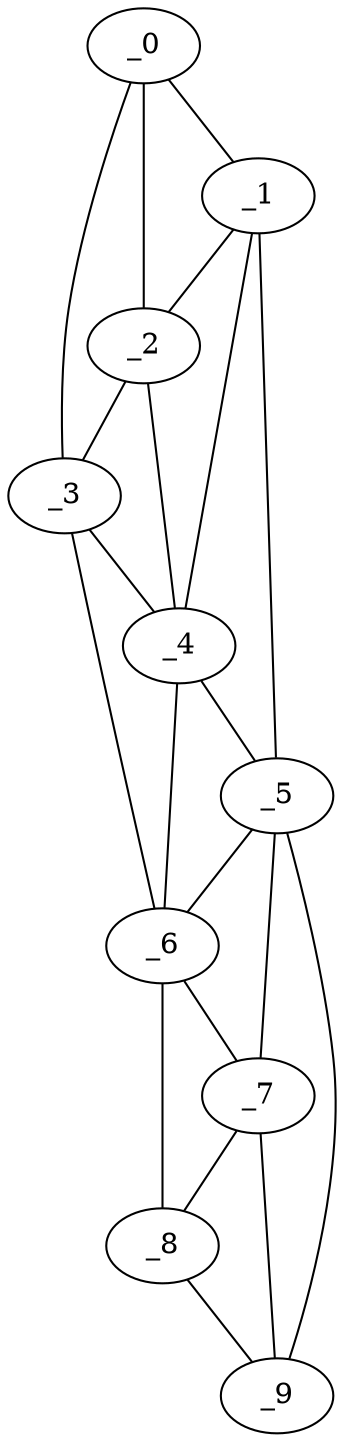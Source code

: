 graph "obj53__60.gxl" {
	_0	 [x=7,
		y=36];
	_1	 [x=26,
		y=50];
	_0 -- _1	 [valence=1];
	_2	 [x=41,
		y=33];
	_0 -- _2	 [valence=2];
	_3	 [x=78,
		y=27];
	_0 -- _3	 [valence=1];
	_1 -- _2	 [valence=2];
	_4	 [x=85,
		y=35];
	_1 -- _4	 [valence=2];
	_5	 [x=100,
		y=79];
	_1 -- _5	 [valence=1];
	_2 -- _3	 [valence=2];
	_2 -- _4	 [valence=2];
	_3 -- _4	 [valence=2];
	_6	 [x=105,
		y=49];
	_3 -- _6	 [valence=1];
	_4 -- _5	 [valence=1];
	_4 -- _6	 [valence=2];
	_5 -- _6	 [valence=2];
	_7	 [x=106,
		y=75];
	_5 -- _7	 [valence=1];
	_9	 [x=124,
		y=85];
	_5 -- _9	 [valence=1];
	_6 -- _7	 [valence=1];
	_8	 [x=120,
		y=72];
	_6 -- _8	 [valence=1];
	_7 -- _8	 [valence=2];
	_7 -- _9	 [valence=2];
	_8 -- _9	 [valence=1];
}
